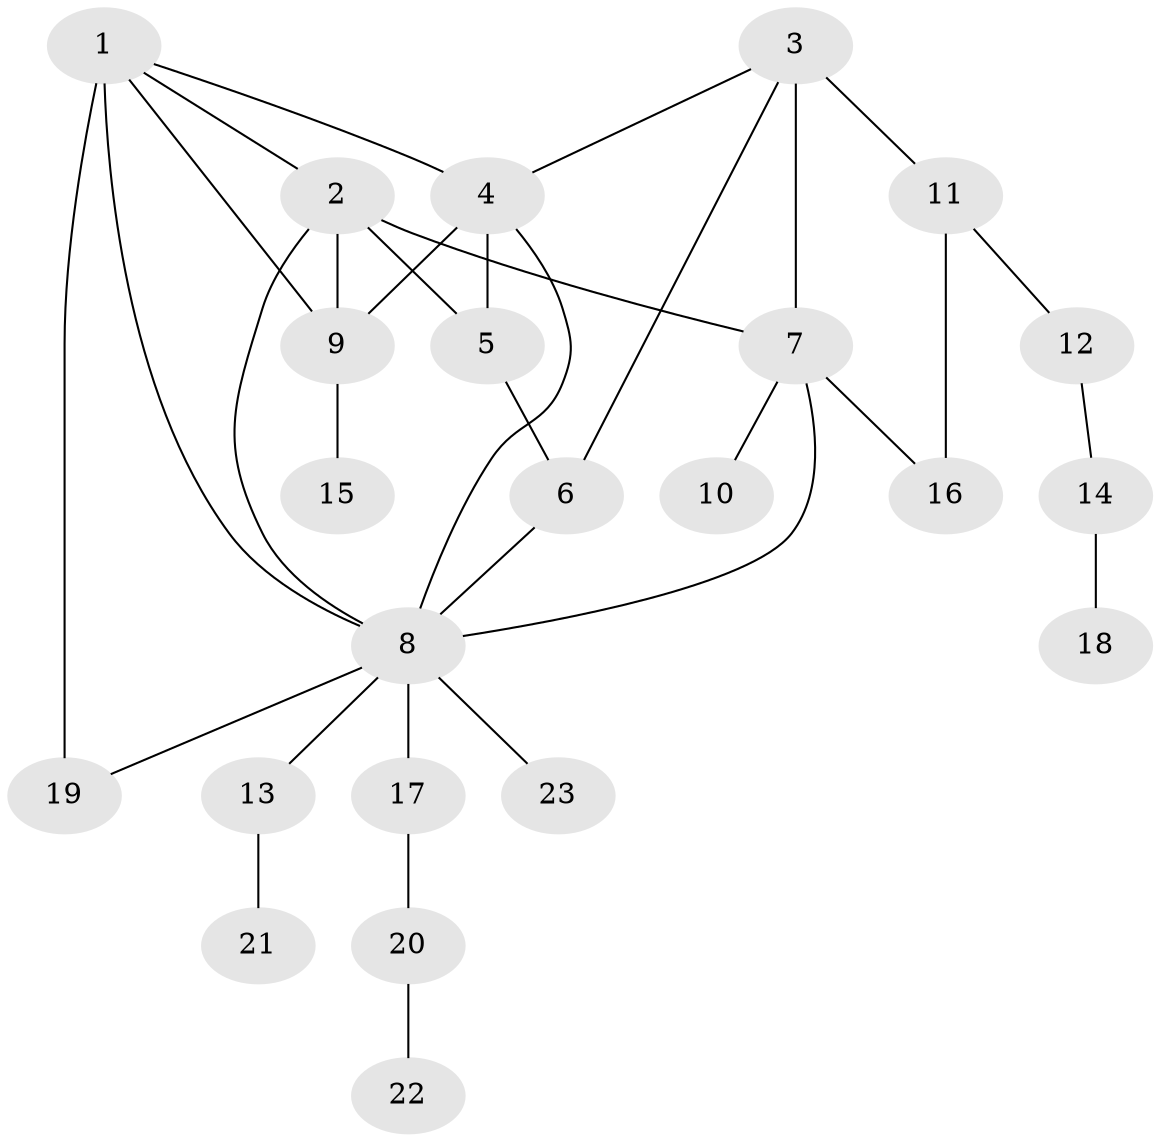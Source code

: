 // original degree distribution, {9: 0.019230769230769232, 5: 0.038461538461538464, 3: 0.15384615384615385, 10: 0.057692307692307696, 2: 0.17307692307692307, 1: 0.5192307692307693, 4: 0.038461538461538464}
// Generated by graph-tools (version 1.1) at 2025/52/03/04/25 22:52:24]
// undirected, 23 vertices, 33 edges
graph export_dot {
  node [color=gray90,style=filled];
  1;
  2;
  3;
  4;
  5;
  6;
  7;
  8;
  9;
  10;
  11;
  12;
  13;
  14;
  15;
  16;
  17;
  18;
  19;
  20;
  21;
  22;
  23;
  1 -- 2 [weight=1.0];
  1 -- 4 [weight=1.0];
  1 -- 8 [weight=1.0];
  1 -- 9 [weight=1.0];
  1 -- 19 [weight=4.0];
  2 -- 5 [weight=1.0];
  2 -- 7 [weight=1.0];
  2 -- 8 [weight=1.0];
  2 -- 9 [weight=1.0];
  3 -- 4 [weight=1.0];
  3 -- 6 [weight=1.0];
  3 -- 7 [weight=5.0];
  3 -- 11 [weight=1.0];
  4 -- 5 [weight=7.0];
  4 -- 8 [weight=1.0];
  4 -- 9 [weight=2.0];
  5 -- 6 [weight=1.0];
  6 -- 8 [weight=1.0];
  7 -- 8 [weight=1.0];
  7 -- 10 [weight=1.0];
  7 -- 16 [weight=1.0];
  8 -- 13 [weight=1.0];
  8 -- 17 [weight=1.0];
  8 -- 19 [weight=1.0];
  8 -- 23 [weight=1.0];
  9 -- 15 [weight=1.0];
  11 -- 12 [weight=1.0];
  11 -- 16 [weight=1.0];
  12 -- 14 [weight=1.0];
  13 -- 21 [weight=1.0];
  14 -- 18 [weight=1.0];
  17 -- 20 [weight=1.0];
  20 -- 22 [weight=1.0];
}
